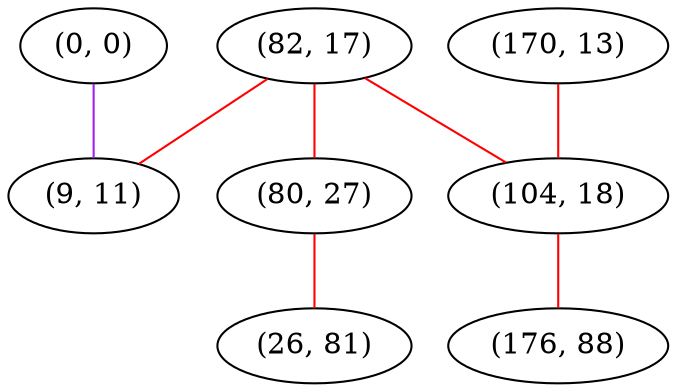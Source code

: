 graph "" {
"(0, 0)";
"(170, 13)";
"(82, 17)";
"(80, 27)";
"(9, 11)";
"(104, 18)";
"(26, 81)";
"(176, 88)";
"(0, 0)" -- "(9, 11)"  [color=purple, key=0, weight=4];
"(170, 13)" -- "(104, 18)"  [color=red, key=0, weight=1];
"(82, 17)" -- "(80, 27)"  [color=red, key=0, weight=1];
"(82, 17)" -- "(9, 11)"  [color=red, key=0, weight=1];
"(82, 17)" -- "(104, 18)"  [color=red, key=0, weight=1];
"(80, 27)" -- "(26, 81)"  [color=red, key=0, weight=1];
"(104, 18)" -- "(176, 88)"  [color=red, key=0, weight=1];
}
